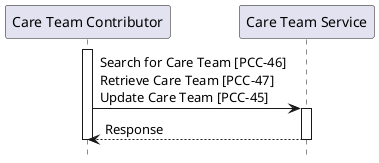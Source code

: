 @startuml
skinparam svgDimensionStyle false
hide footbox
participant "Care Team Contributor" as Client
participant "Care Team Service" as Server
activate "Client"
"Client" -> "Server" : Search for Care Team [PCC-46] \nRetrieve Care Team [PCC-47]\nUpdate Care Team [PCC-45]
activate "Server"
"Server" --> "Client" : Response
deactivate "Client"
deactivate "Server"
@enduml
